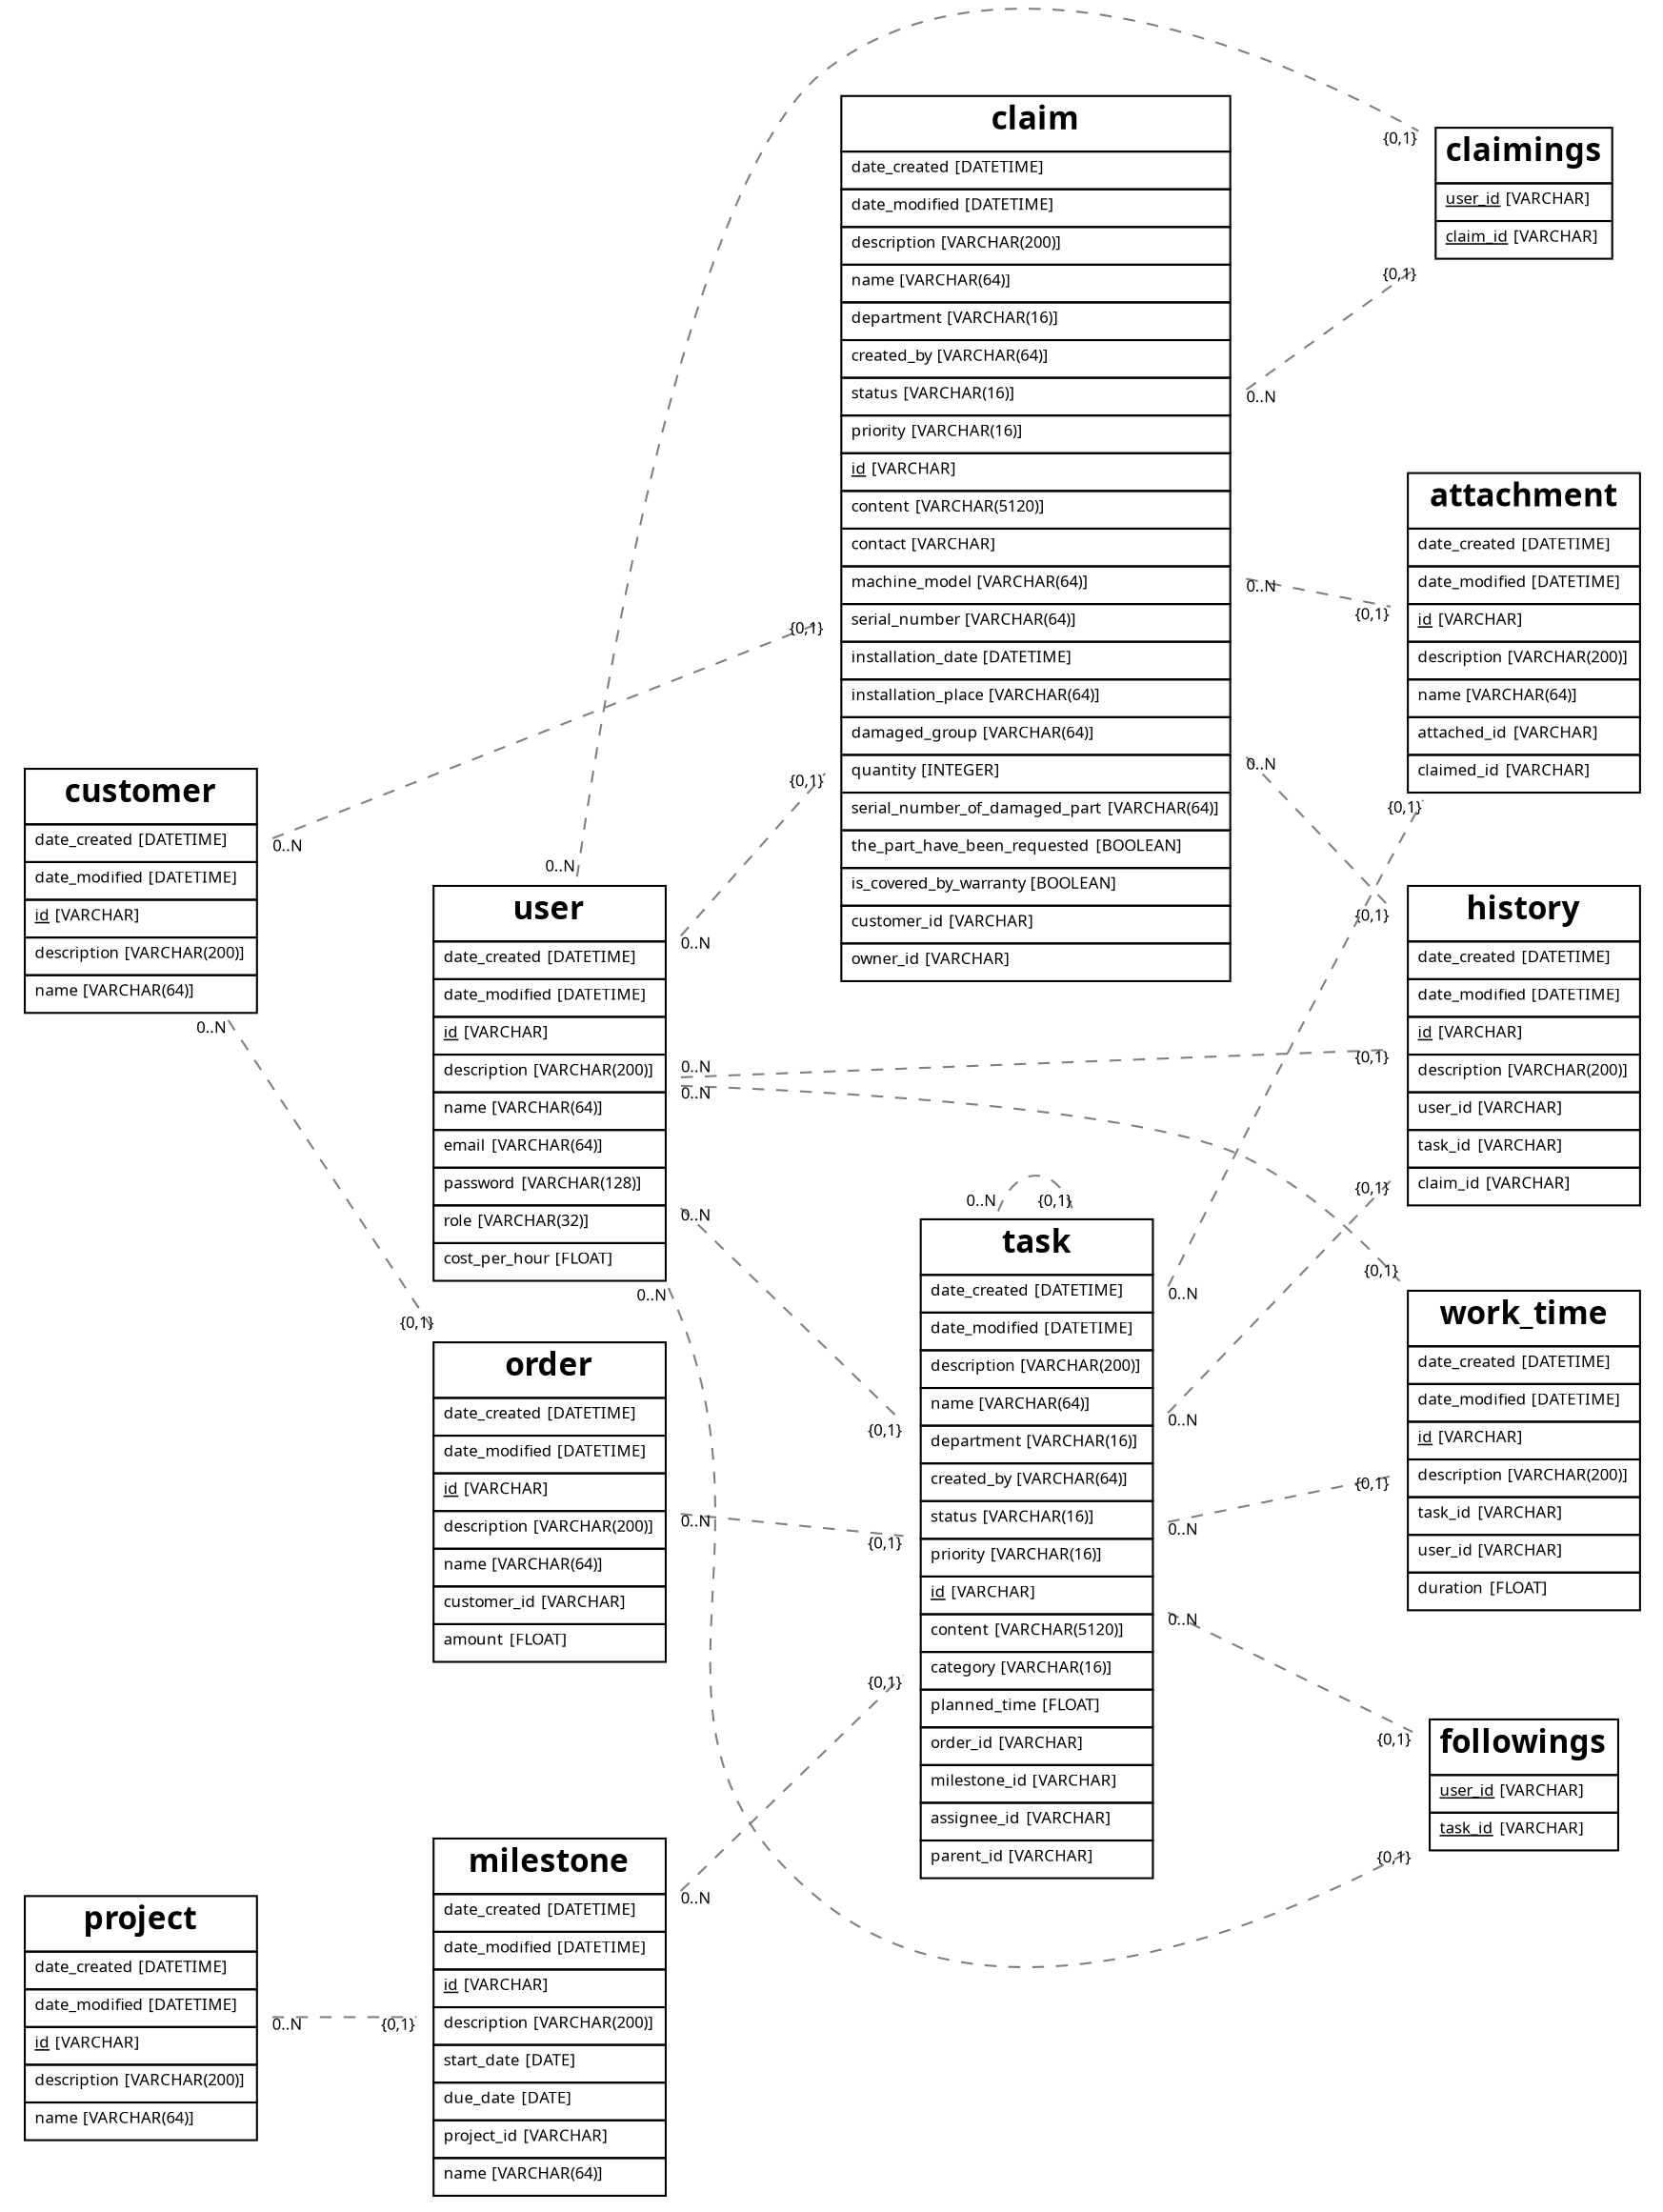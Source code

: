  graph {
    graph [rankdir=LR];
    node [label="\N",
        shape=plaintext
        fontsize=8,
        fontname=Verdana
    ];
    edge [color=gray50,
        minlen=2,
        style=dashed
        fontsize=8,
        fontname=Verdana
    ];

"customer" [label=<<FONT FACE="Verdana"><TABLE BORDER="0" CELLBORDER="1" CELLPADDING="4" CELLSPACING="0"><TR><TD><B><FONT POINT-SIZE="16">customer</FONT></B></TD></TR><TR><TD ALIGN="LEFT"><FONT>date_created</FONT><FONT> [DATETIME]</FONT></TD></TR><TR><TD ALIGN="LEFT"><FONT>date_modified</FONT><FONT> [DATETIME]</FONT></TD></TR><TR><TD ALIGN="LEFT"><u><FONT>id</FONT></u><FONT> [VARCHAR]</FONT></TD></TR><TR><TD ALIGN="LEFT"><FONT>description</FONT><FONT> [VARCHAR(200)]</FONT></TD></TR><TR><TD ALIGN="LEFT"><FONT>name</FONT><FONT> [VARCHAR(64)]</FONT></TD></TR></TABLE></FONT>>];
"claim" [label=<<FONT FACE="Verdana"><TABLE BORDER="0" CELLBORDER="1" CELLPADDING="4" CELLSPACING="0"><TR><TD><B><FONT POINT-SIZE="16">claim</FONT></B></TD></TR><TR><TD ALIGN="LEFT"><FONT>date_created</FONT><FONT> [DATETIME]</FONT></TD></TR><TR><TD ALIGN="LEFT"><FONT>date_modified</FONT><FONT> [DATETIME]</FONT></TD></TR><TR><TD ALIGN="LEFT"><FONT>description</FONT><FONT> [VARCHAR(200)]</FONT></TD></TR><TR><TD ALIGN="LEFT"><FONT>name</FONT><FONT> [VARCHAR(64)]</FONT></TD></TR><TR><TD ALIGN="LEFT"><FONT>department</FONT><FONT> [VARCHAR(16)]</FONT></TD></TR><TR><TD ALIGN="LEFT"><FONT>created_by</FONT><FONT> [VARCHAR(64)]</FONT></TD></TR><TR><TD ALIGN="LEFT"><FONT>status</FONT><FONT> [VARCHAR(16)]</FONT></TD></TR><TR><TD ALIGN="LEFT"><FONT>priority</FONT><FONT> [VARCHAR(16)]</FONT></TD></TR><TR><TD ALIGN="LEFT"><u><FONT>id</FONT></u><FONT> [VARCHAR]</FONT></TD></TR><TR><TD ALIGN="LEFT"><FONT>content</FONT><FONT> [VARCHAR(5120)]</FONT></TD></TR><TR><TD ALIGN="LEFT"><FONT>contact</FONT><FONT> [VARCHAR]</FONT></TD></TR><TR><TD ALIGN="LEFT"><FONT>machine_model</FONT><FONT> [VARCHAR(64)]</FONT></TD></TR><TR><TD ALIGN="LEFT"><FONT>serial_number</FONT><FONT> [VARCHAR(64)]</FONT></TD></TR><TR><TD ALIGN="LEFT"><FONT>installation_date</FONT><FONT> [DATETIME]</FONT></TD></TR><TR><TD ALIGN="LEFT"><FONT>installation_place</FONT><FONT> [VARCHAR(64)]</FONT></TD></TR><TR><TD ALIGN="LEFT"><FONT>damaged_group</FONT><FONT> [VARCHAR(64)]</FONT></TD></TR><TR><TD ALIGN="LEFT"><FONT>quantity</FONT><FONT> [INTEGER]</FONT></TD></TR><TR><TD ALIGN="LEFT"><FONT>serial_number_of_damaged_part</FONT><FONT> [VARCHAR(64)]</FONT></TD></TR><TR><TD ALIGN="LEFT"><FONT>the_part_have_been_requested</FONT><FONT> [BOOLEAN]</FONT></TD></TR><TR><TD ALIGN="LEFT"><FONT>is_covered_by_warranty</FONT><FONT> [BOOLEAN]</FONT></TD></TR><TR><TD ALIGN="LEFT"><FONT>customer_id</FONT><FONT> [VARCHAR]</FONT></TD></TR><TR><TD ALIGN="LEFT"><FONT>owner_id</FONT><FONT> [VARCHAR]</FONT></TD></TR></TABLE></FONT>>];
"task" [label=<<FONT FACE="Verdana"><TABLE BORDER="0" CELLBORDER="1" CELLPADDING="4" CELLSPACING="0"><TR><TD><B><FONT POINT-SIZE="16">task</FONT></B></TD></TR><TR><TD ALIGN="LEFT"><FONT>date_created</FONT><FONT> [DATETIME]</FONT></TD></TR><TR><TD ALIGN="LEFT"><FONT>date_modified</FONT><FONT> [DATETIME]</FONT></TD></TR><TR><TD ALIGN="LEFT"><FONT>description</FONT><FONT> [VARCHAR(200)]</FONT></TD></TR><TR><TD ALIGN="LEFT"><FONT>name</FONT><FONT> [VARCHAR(64)]</FONT></TD></TR><TR><TD ALIGN="LEFT"><FONT>department</FONT><FONT> [VARCHAR(16)]</FONT></TD></TR><TR><TD ALIGN="LEFT"><FONT>created_by</FONT><FONT> [VARCHAR(64)]</FONT></TD></TR><TR><TD ALIGN="LEFT"><FONT>status</FONT><FONT> [VARCHAR(16)]</FONT></TD></TR><TR><TD ALIGN="LEFT"><FONT>priority</FONT><FONT> [VARCHAR(16)]</FONT></TD></TR><TR><TD ALIGN="LEFT"><u><FONT>id</FONT></u><FONT> [VARCHAR]</FONT></TD></TR><TR><TD ALIGN="LEFT"><FONT>content</FONT><FONT> [VARCHAR(5120)]</FONT></TD></TR><TR><TD ALIGN="LEFT"><FONT>category</FONT><FONT> [VARCHAR(16)]</FONT></TD></TR><TR><TD ALIGN="LEFT"><FONT>planned_time</FONT><FONT> [FLOAT]</FONT></TD></TR><TR><TD ALIGN="LEFT"><FONT>order_id</FONT><FONT> [VARCHAR]</FONT></TD></TR><TR><TD ALIGN="LEFT"><FONT>milestone_id</FONT><FONT> [VARCHAR]</FONT></TD></TR><TR><TD ALIGN="LEFT"><FONT>assignee_id</FONT><FONT> [VARCHAR]</FONT></TD></TR><TR><TD ALIGN="LEFT"><FONT>parent_id</FONT><FONT> [VARCHAR]</FONT></TD></TR></TABLE></FONT>>];
"followings" [label=<<FONT FACE="Verdana"><TABLE BORDER="0" CELLBORDER="1" CELLPADDING="4" CELLSPACING="0"><TR><TD><B><FONT POINT-SIZE="16">followings</FONT></B></TD></TR><TR><TD ALIGN="LEFT"><u><FONT>user_id</FONT></u><FONT> [VARCHAR]</FONT></TD></TR><TR><TD ALIGN="LEFT"><u><FONT>task_id</FONT></u><FONT> [VARCHAR]</FONT></TD></TR></TABLE></FONT>>];
"work_time" [label=<<FONT FACE="Verdana"><TABLE BORDER="0" CELLBORDER="1" CELLPADDING="4" CELLSPACING="0"><TR><TD><B><FONT POINT-SIZE="16">work_time</FONT></B></TD></TR><TR><TD ALIGN="LEFT"><FONT>date_created</FONT><FONT> [DATETIME]</FONT></TD></TR><TR><TD ALIGN="LEFT"><FONT>date_modified</FONT><FONT> [DATETIME]</FONT></TD></TR><TR><TD ALIGN="LEFT"><u><FONT>id</FONT></u><FONT> [VARCHAR]</FONT></TD></TR><TR><TD ALIGN="LEFT"><FONT>description</FONT><FONT> [VARCHAR(200)]</FONT></TD></TR><TR><TD ALIGN="LEFT"><FONT>task_id</FONT><FONT> [VARCHAR]</FONT></TD></TR><TR><TD ALIGN="LEFT"><FONT>user_id</FONT><FONT> [VARCHAR]</FONT></TD></TR><TR><TD ALIGN="LEFT"><FONT>duration</FONT><FONT> [FLOAT]</FONT></TD></TR></TABLE></FONT>>];
"project" [label=<<FONT FACE="Verdana"><TABLE BORDER="0" CELLBORDER="1" CELLPADDING="4" CELLSPACING="0"><TR><TD><B><FONT POINT-SIZE="16">project</FONT></B></TD></TR><TR><TD ALIGN="LEFT"><FONT>date_created</FONT><FONT> [DATETIME]</FONT></TD></TR><TR><TD ALIGN="LEFT"><FONT>date_modified</FONT><FONT> [DATETIME]</FONT></TD></TR><TR><TD ALIGN="LEFT"><u><FONT>id</FONT></u><FONT> [VARCHAR]</FONT></TD></TR><TR><TD ALIGN="LEFT"><FONT>description</FONT><FONT> [VARCHAR(200)]</FONT></TD></TR><TR><TD ALIGN="LEFT"><FONT>name</FONT><FONT> [VARCHAR(64)]</FONT></TD></TR></TABLE></FONT>>];
"attachment" [label=<<FONT FACE="Verdana"><TABLE BORDER="0" CELLBORDER="1" CELLPADDING="4" CELLSPACING="0"><TR><TD><B><FONT POINT-SIZE="16">attachment</FONT></B></TD></TR><TR><TD ALIGN="LEFT"><FONT>date_created</FONT><FONT> [DATETIME]</FONT></TD></TR><TR><TD ALIGN="LEFT"><FONT>date_modified</FONT><FONT> [DATETIME]</FONT></TD></TR><TR><TD ALIGN="LEFT"><u><FONT>id</FONT></u><FONT> [VARCHAR]</FONT></TD></TR><TR><TD ALIGN="LEFT"><FONT>description</FONT><FONT> [VARCHAR(200)]</FONT></TD></TR><TR><TD ALIGN="LEFT"><FONT>name</FONT><FONT> [VARCHAR(64)]</FONT></TD></TR><TR><TD ALIGN="LEFT"><FONT>attached_id</FONT><FONT> [VARCHAR]</FONT></TD></TR><TR><TD ALIGN="LEFT"><FONT>claimed_id</FONT><FONT> [VARCHAR]</FONT></TD></TR></TABLE></FONT>>];
"claimings" [label=<<FONT FACE="Verdana"><TABLE BORDER="0" CELLBORDER="1" CELLPADDING="4" CELLSPACING="0"><TR><TD><B><FONT POINT-SIZE="16">claimings</FONT></B></TD></TR><TR><TD ALIGN="LEFT"><u><FONT>user_id</FONT></u><FONT> [VARCHAR]</FONT></TD></TR><TR><TD ALIGN="LEFT"><u><FONT>claim_id</FONT></u><FONT> [VARCHAR]</FONT></TD></TR></TABLE></FONT>>];
"milestone" [label=<<FONT FACE="Verdana"><TABLE BORDER="0" CELLBORDER="1" CELLPADDING="4" CELLSPACING="0"><TR><TD><B><FONT POINT-SIZE="16">milestone</FONT></B></TD></TR><TR><TD ALIGN="LEFT"><FONT>date_created</FONT><FONT> [DATETIME]</FONT></TD></TR><TR><TD ALIGN="LEFT"><FONT>date_modified</FONT><FONT> [DATETIME]</FONT></TD></TR><TR><TD ALIGN="LEFT"><u><FONT>id</FONT></u><FONT> [VARCHAR]</FONT></TD></TR><TR><TD ALIGN="LEFT"><FONT>description</FONT><FONT> [VARCHAR(200)]</FONT></TD></TR><TR><TD ALIGN="LEFT"><FONT>start_date</FONT><FONT> [DATE]</FONT></TD></TR><TR><TD ALIGN="LEFT"><FONT>due_date</FONT><FONT> [DATE]</FONT></TD></TR><TR><TD ALIGN="LEFT"><FONT>project_id</FONT><FONT> [VARCHAR]</FONT></TD></TR><TR><TD ALIGN="LEFT"><FONT>name</FONT><FONT> [VARCHAR(64)]</FONT></TD></TR></TABLE></FONT>>];
"history" [label=<<FONT FACE="Verdana"><TABLE BORDER="0" CELLBORDER="1" CELLPADDING="4" CELLSPACING="0"><TR><TD><B><FONT POINT-SIZE="16">history</FONT></B></TD></TR><TR><TD ALIGN="LEFT"><FONT>date_created</FONT><FONT> [DATETIME]</FONT></TD></TR><TR><TD ALIGN="LEFT"><FONT>date_modified</FONT><FONT> [DATETIME]</FONT></TD></TR><TR><TD ALIGN="LEFT"><u><FONT>id</FONT></u><FONT> [VARCHAR]</FONT></TD></TR><TR><TD ALIGN="LEFT"><FONT>description</FONT><FONT> [VARCHAR(200)]</FONT></TD></TR><TR><TD ALIGN="LEFT"><FONT>user_id</FONT><FONT> [VARCHAR]</FONT></TD></TR><TR><TD ALIGN="LEFT"><FONT>task_id</FONT><FONT> [VARCHAR]</FONT></TD></TR><TR><TD ALIGN="LEFT"><FONT>claim_id</FONT><FONT> [VARCHAR]</FONT></TD></TR></TABLE></FONT>>];
"order" [label=<<FONT FACE="Verdana"><TABLE BORDER="0" CELLBORDER="1" CELLPADDING="4" CELLSPACING="0"><TR><TD><B><FONT POINT-SIZE="16">order</FONT></B></TD></TR><TR><TD ALIGN="LEFT"><FONT>date_created</FONT><FONT> [DATETIME]</FONT></TD></TR><TR><TD ALIGN="LEFT"><FONT>date_modified</FONT><FONT> [DATETIME]</FONT></TD></TR><TR><TD ALIGN="LEFT"><u><FONT>id</FONT></u><FONT> [VARCHAR]</FONT></TD></TR><TR><TD ALIGN="LEFT"><FONT>description</FONT><FONT> [VARCHAR(200)]</FONT></TD></TR><TR><TD ALIGN="LEFT"><FONT>name</FONT><FONT> [VARCHAR(64)]</FONT></TD></TR><TR><TD ALIGN="LEFT"><FONT>customer_id</FONT><FONT> [VARCHAR]</FONT></TD></TR><TR><TD ALIGN="LEFT"><FONT>amount</FONT><FONT> [FLOAT]</FONT></TD></TR></TABLE></FONT>>];
"user" [label=<<FONT FACE="Verdana"><TABLE BORDER="0" CELLBORDER="1" CELLPADDING="4" CELLSPACING="0"><TR><TD><B><FONT POINT-SIZE="16">user</FONT></B></TD></TR><TR><TD ALIGN="LEFT"><FONT>date_created</FONT><FONT> [DATETIME]</FONT></TD></TR><TR><TD ALIGN="LEFT"><FONT>date_modified</FONT><FONT> [DATETIME]</FONT></TD></TR><TR><TD ALIGN="LEFT"><u><FONT>id</FONT></u><FONT> [VARCHAR]</FONT></TD></TR><TR><TD ALIGN="LEFT"><FONT>description</FONT><FONT> [VARCHAR(200)]</FONT></TD></TR><TR><TD ALIGN="LEFT"><FONT>name</FONT><FONT> [VARCHAR(64)]</FONT></TD></TR><TR><TD ALIGN="LEFT"><FONT>email</FONT><FONT> [VARCHAR(64)]</FONT></TD></TR><TR><TD ALIGN="LEFT"><FONT>password</FONT><FONT> [VARCHAR(128)]</FONT></TD></TR><TR><TD ALIGN="LEFT"><FONT>role</FONT><FONT> [VARCHAR(32)]</FONT></TD></TR><TR><TD ALIGN="LEFT"><FONT>cost_per_hour</FONT><FONT> [FLOAT]</FONT></TD></TR></TABLE></FONT>>];
"customer" -- "claim" [taillabel=<<FONT>0..N</FONT>>,headlabel=<<FONT>{0,1}</FONT>>];
"user" -- "claim" [taillabel=<<FONT>0..N</FONT>>,headlabel=<<FONT>{0,1}</FONT>>];
"order" -- "task" [taillabel=<<FONT>0..N</FONT>>,headlabel=<<FONT>{0,1}</FONT>>];
"task" -- "task" [taillabel=<<FONT>0..N</FONT>>,headlabel=<<FONT>{0,1}</FONT>>];
"milestone" -- "task" [taillabel=<<FONT>0..N</FONT>>,headlabel=<<FONT>{0,1}</FONT>>];
"user" -- "task" [taillabel=<<FONT>0..N</FONT>>,headlabel=<<FONT>{0,1}</FONT>>];
"user" -- "followings" [taillabel=<<FONT>0..N</FONT>>,headlabel=<<FONT>{0,1}</FONT>>];
"task" -- "followings" [taillabel=<<FONT>0..N</FONT>>,headlabel=<<FONT>{0,1}</FONT>>];
"task" -- "work_time" [taillabel=<<FONT>0..N</FONT>>,headlabel=<<FONT>{0,1}</FONT>>];
"user" -- "work_time" [taillabel=<<FONT>0..N</FONT>>,headlabel=<<FONT>{0,1}</FONT>>];
"task" -- "attachment" [taillabel=<<FONT>0..N</FONT>>,headlabel=<<FONT>{0,1}</FONT>>];
"claim" -- "attachment" [taillabel=<<FONT>0..N</FONT>>,headlabel=<<FONT>{0,1}</FONT>>];
"claim" -- "claimings" [taillabel=<<FONT>0..N</FONT>>,headlabel=<<FONT>{0,1}</FONT>>];
"user" -- "claimings" [taillabel=<<FONT>0..N</FONT>>,headlabel=<<FONT>{0,1}</FONT>>];
"project" -- "milestone" [taillabel=<<FONT>0..N</FONT>>,headlabel=<<FONT>{0,1}</FONT>>];
"task" -- "history" [taillabel=<<FONT>0..N</FONT>>,headlabel=<<FONT>{0,1}</FONT>>];
"user" -- "history" [taillabel=<<FONT>0..N</FONT>>,headlabel=<<FONT>{0,1}</FONT>>];
"claim" -- "history" [taillabel=<<FONT>0..N</FONT>>,headlabel=<<FONT>{0,1}</FONT>>];
"customer" -- "order" [taillabel=<<FONT>0..N</FONT>>,headlabel=<<FONT>{0,1}</FONT>>];
}
